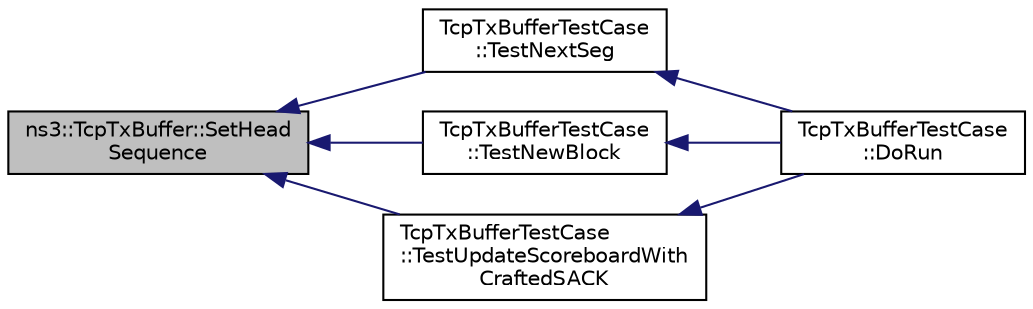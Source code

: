 digraph "ns3::TcpTxBuffer::SetHeadSequence"
{
  edge [fontname="Helvetica",fontsize="10",labelfontname="Helvetica",labelfontsize="10"];
  node [fontname="Helvetica",fontsize="10",shape=record];
  rankdir="LR";
  Node1 [label="ns3::TcpTxBuffer::SetHead\lSequence",height=0.2,width=0.4,color="black", fillcolor="grey75", style="filled", fontcolor="black"];
  Node1 -> Node2 [dir="back",color="midnightblue",fontsize="10",style="solid"];
  Node2 [label="TcpTxBufferTestCase\l::TestNextSeg",height=0.2,width=0.4,color="black", fillcolor="white", style="filled",URL="$da/d2e/classTcpTxBufferTestCase.html#a87a6f679a0da25966b57cd415b03a268",tooltip="Test the generation of the \"next\" block. "];
  Node2 -> Node3 [dir="back",color="midnightblue",fontsize="10",style="solid"];
  Node3 [label="TcpTxBufferTestCase\l::DoRun",height=0.2,width=0.4,color="black", fillcolor="white", style="filled",URL="$da/d2e/classTcpTxBufferTestCase.html#a004312af9ed95478a651632f8e5a7181",tooltip="Implementation to actually run this TestCase. "];
  Node1 -> Node4 [dir="back",color="midnightblue",fontsize="10",style="solid"];
  Node4 [label="TcpTxBufferTestCase\l::TestNewBlock",height=0.2,width=0.4,color="black", fillcolor="white", style="filled",URL="$da/d2e/classTcpTxBufferTestCase.html#a2b058225bf6a55a7e80bca5d1dc93f7a",tooltip="Test the generation of an unsent block. "];
  Node4 -> Node3 [dir="back",color="midnightblue",fontsize="10",style="solid"];
  Node1 -> Node5 [dir="back",color="midnightblue",fontsize="10",style="solid"];
  Node5 [label="TcpTxBufferTestCase\l::TestUpdateScoreboardWith\lCraftedSACK",height=0.2,width=0.4,color="black", fillcolor="white", style="filled",URL="$da/d2e/classTcpTxBufferTestCase.html#ad18852b35db54711dd66d6738a9e5604",tooltip="Test the scoreboard with emulated SACK. "];
  Node5 -> Node3 [dir="back",color="midnightblue",fontsize="10",style="solid"];
}
